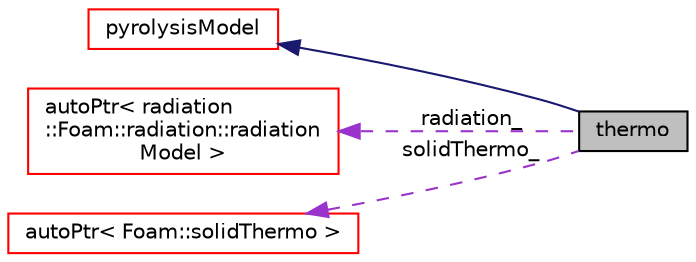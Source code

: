 digraph "thermo"
{
  bgcolor="transparent";
  edge [fontname="Helvetica",fontsize="10",labelfontname="Helvetica",labelfontsize="10"];
  node [fontname="Helvetica",fontsize="10",shape=record];
  rankdir="LR";
  Node1 [label="thermo",height=0.2,width=0.4,color="black", fillcolor="grey75", style="filled" fontcolor="black"];
  Node2 -> Node1 [dir="back",color="midnightblue",fontsize="10",style="solid",fontname="Helvetica"];
  Node2 [label="pyrolysisModel",height=0.2,width=0.4,color="red",URL="$classFoam_1_1regionModels_1_1pyrolysisModels_1_1pyrolysisModel.html",tooltip="Base class for pyrolysis models. "];
  Node3 -> Node1 [dir="back",color="darkorchid3",fontsize="10",style="dashed",label=" radiation_" ,fontname="Helvetica"];
  Node3 [label="autoPtr\< radiation\l::Foam::radiation::radiation\lModel \>",height=0.2,width=0.4,color="red",URL="$classFoam_1_1autoPtr.html"];
  Node4 -> Node1 [dir="back",color="darkorchid3",fontsize="10",style="dashed",label=" solidThermo_" ,fontname="Helvetica"];
  Node4 [label="autoPtr\< Foam::solidThermo \>",height=0.2,width=0.4,color="red",URL="$classFoam_1_1autoPtr.html"];
}
